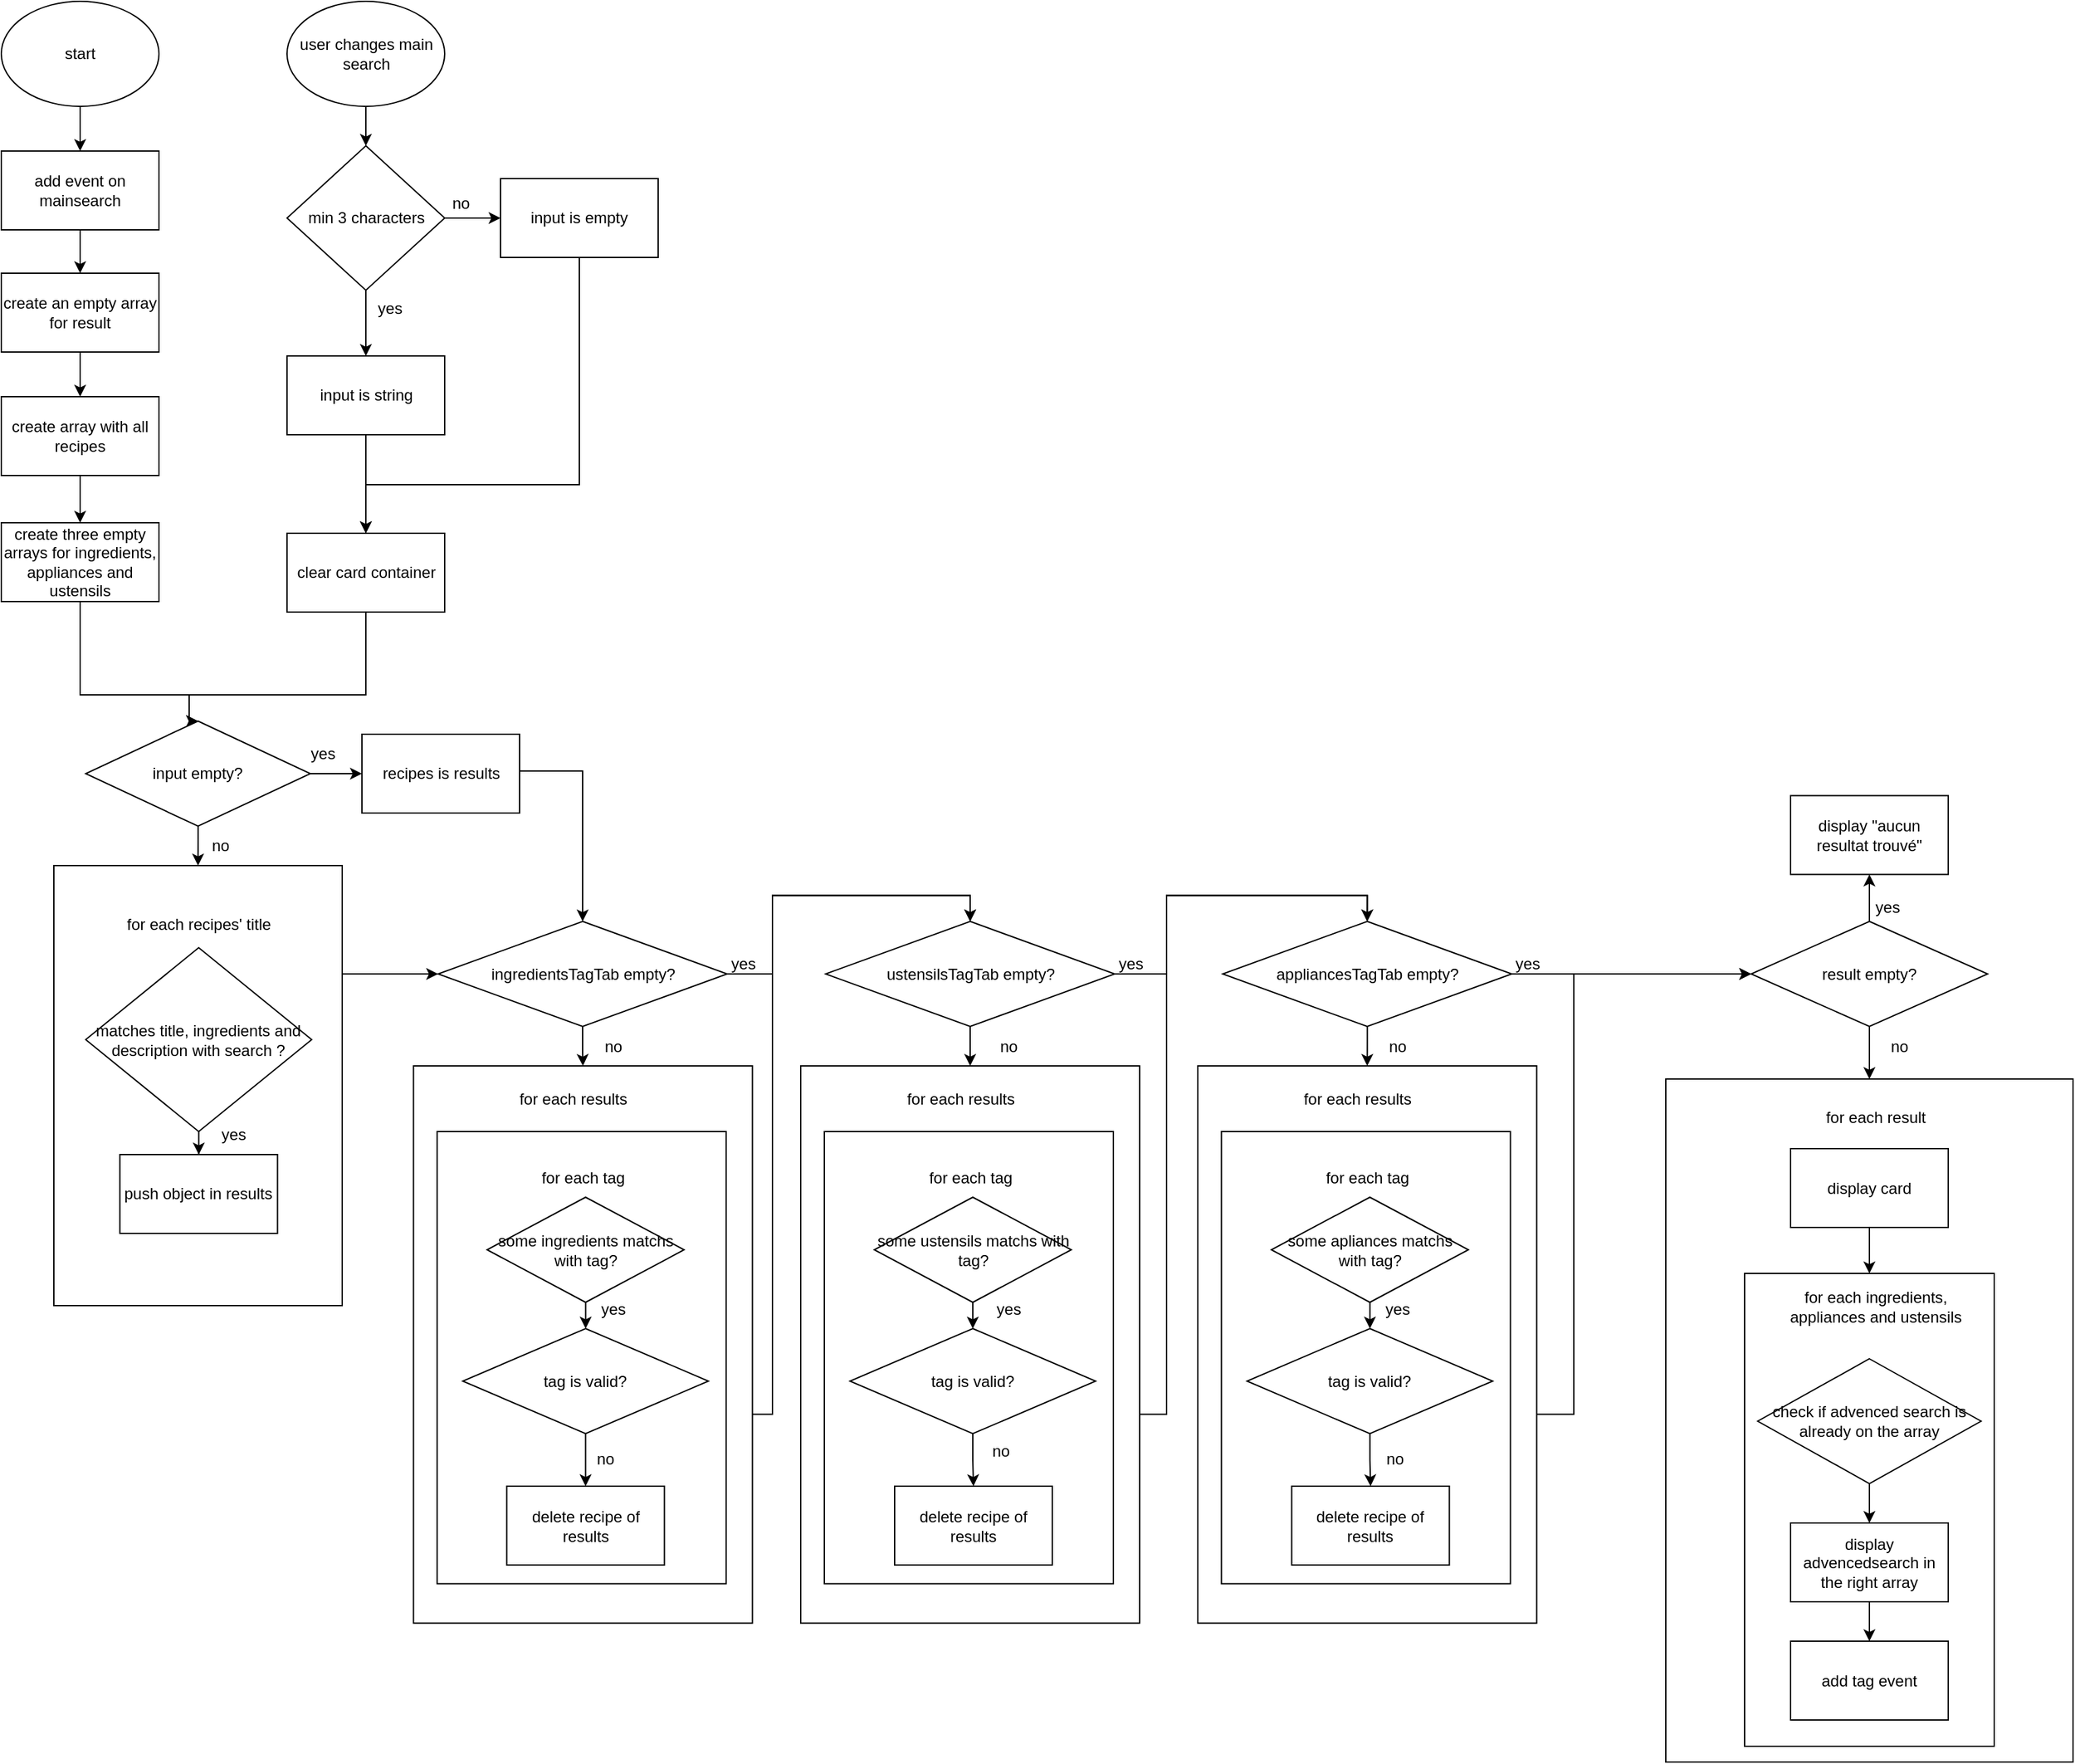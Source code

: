 <mxfile version="20.4.0" type="github">
  <diagram id="KbriIt30uOO37H-ZtImf" name="Page-1">
    <mxGraphModel dx="2386" dy="792" grid="1" gridSize="10" guides="1" tooltips="1" connect="1" arrows="1" fold="1" page="1" pageScale="1" pageWidth="827" pageHeight="1169" math="0" shadow="0">
      <root>
        <mxCell id="0" />
        <mxCell id="1" parent="0" />
        <mxCell id="pcAYn0rIkbZl2m65iKKh-1" style="edgeStyle=orthogonalEdgeStyle;rounded=0;orthogonalLoop=1;jettySize=auto;html=1;entryX=0.5;entryY=0;entryDx=0;entryDy=0;" edge="1" parent="1" source="pcAYn0rIkbZl2m65iKKh-2" target="pcAYn0rIkbZl2m65iKKh-124">
          <mxGeometry relative="1" as="geometry">
            <mxPoint x="-163" y="1096.75" as="targetPoint" />
            <Array as="points">
              <mxPoint x="-193" y="1127.75" />
              <mxPoint x="-193" y="732.75" />
              <mxPoint x="-42" y="732.75" />
            </Array>
          </mxGeometry>
        </mxCell>
        <mxCell id="pcAYn0rIkbZl2m65iKKh-2" value="" style="rounded=0;whiteSpace=wrap;html=1;" vertex="1" parent="1">
          <mxGeometry x="-466.25" y="862.5" width="258" height="424.25" as="geometry" />
        </mxCell>
        <mxCell id="pcAYn0rIkbZl2m65iKKh-8" style="edgeStyle=orthogonalEdgeStyle;rounded=0;orthogonalLoop=1;jettySize=auto;html=1;entryX=0.5;entryY=0;entryDx=0;entryDy=0;" edge="1" parent="1" source="pcAYn0rIkbZl2m65iKKh-9" target="pcAYn0rIkbZl2m65iKKh-11">
          <mxGeometry relative="1" as="geometry" />
        </mxCell>
        <mxCell id="pcAYn0rIkbZl2m65iKKh-9" value="&lt;div&gt;create array with all recipes&lt;/div&gt;" style="rounded=0;whiteSpace=wrap;html=1;" vertex="1" parent="1">
          <mxGeometry x="-780" y="353" width="120" height="60" as="geometry" />
        </mxCell>
        <mxCell id="pcAYn0rIkbZl2m65iKKh-10" style="edgeStyle=orthogonalEdgeStyle;rounded=0;orthogonalLoop=1;jettySize=auto;html=1;entryX=0.5;entryY=0;entryDx=0;entryDy=0;" edge="1" parent="1" source="pcAYn0rIkbZl2m65iKKh-11" target="pcAYn0rIkbZl2m65iKKh-102">
          <mxGeometry relative="1" as="geometry">
            <mxPoint x="-637" y="660" as="targetPoint" />
            <Array as="points">
              <mxPoint x="-720" y="580" />
              <mxPoint x="-637" y="580" />
            </Array>
          </mxGeometry>
        </mxCell>
        <mxCell id="pcAYn0rIkbZl2m65iKKh-11" value="create three empty arrays for ingredients, appliances and ustensils" style="rounded=0;whiteSpace=wrap;html=1;" vertex="1" parent="1">
          <mxGeometry x="-780" y="449" width="120" height="60" as="geometry" />
        </mxCell>
        <mxCell id="pcAYn0rIkbZl2m65iKKh-12" style="edgeStyle=orthogonalEdgeStyle;rounded=0;orthogonalLoop=1;jettySize=auto;html=1;entryX=0.5;entryY=0;entryDx=0;entryDy=0;" edge="1" parent="1" source="pcAYn0rIkbZl2m65iKKh-13" target="pcAYn0rIkbZl2m65iKKh-9">
          <mxGeometry relative="1" as="geometry" />
        </mxCell>
        <mxCell id="pcAYn0rIkbZl2m65iKKh-13" value="create an empty array for result" style="rounded=0;whiteSpace=wrap;html=1;" vertex="1" parent="1">
          <mxGeometry x="-780" y="259" width="120" height="60" as="geometry" />
        </mxCell>
        <mxCell id="pcAYn0rIkbZl2m65iKKh-14" style="edgeStyle=orthogonalEdgeStyle;rounded=0;orthogonalLoop=1;jettySize=auto;html=1;entryX=0.5;entryY=0;entryDx=0;entryDy=0;" edge="1" parent="1" source="pcAYn0rIkbZl2m65iKKh-15" target="pcAYn0rIkbZl2m65iKKh-18">
          <mxGeometry relative="1" as="geometry" />
        </mxCell>
        <mxCell id="pcAYn0rIkbZl2m65iKKh-15" value="user changes main search" style="ellipse;whiteSpace=wrap;html=1;" vertex="1" parent="1">
          <mxGeometry x="-562.5" y="52" width="120" height="80" as="geometry" />
        </mxCell>
        <mxCell id="pcAYn0rIkbZl2m65iKKh-16" style="edgeStyle=orthogonalEdgeStyle;rounded=0;orthogonalLoop=1;jettySize=auto;html=1;" edge="1" parent="1" source="pcAYn0rIkbZl2m65iKKh-18" target="pcAYn0rIkbZl2m65iKKh-149">
          <mxGeometry relative="1" as="geometry" />
        </mxCell>
        <mxCell id="pcAYn0rIkbZl2m65iKKh-17" style="edgeStyle=orthogonalEdgeStyle;rounded=0;orthogonalLoop=1;jettySize=auto;html=1;entryX=0.5;entryY=0;entryDx=0;entryDy=0;" edge="1" parent="1" source="pcAYn0rIkbZl2m65iKKh-18" target="pcAYn0rIkbZl2m65iKKh-147">
          <mxGeometry relative="1" as="geometry" />
        </mxCell>
        <mxCell id="pcAYn0rIkbZl2m65iKKh-18" value="min 3 characters" style="rhombus;whiteSpace=wrap;html=1;" vertex="1" parent="1">
          <mxGeometry x="-562.5" y="162" width="120" height="110" as="geometry" />
        </mxCell>
        <mxCell id="pcAYn0rIkbZl2m65iKKh-19" style="edgeStyle=orthogonalEdgeStyle;rounded=0;orthogonalLoop=1;jettySize=auto;html=1;entryX=0.5;entryY=0;entryDx=0;entryDy=0;" edge="1" parent="1" source="pcAYn0rIkbZl2m65iKKh-20" target="pcAYn0rIkbZl2m65iKKh-22">
          <mxGeometry relative="1" as="geometry" />
        </mxCell>
        <mxCell id="pcAYn0rIkbZl2m65iKKh-20" value="start" style="ellipse;whiteSpace=wrap;html=1;" vertex="1" parent="1">
          <mxGeometry x="-780" y="52" width="120" height="80" as="geometry" />
        </mxCell>
        <mxCell id="pcAYn0rIkbZl2m65iKKh-21" style="edgeStyle=orthogonalEdgeStyle;rounded=0;orthogonalLoop=1;jettySize=auto;html=1;entryX=0.5;entryY=0;entryDx=0;entryDy=0;" edge="1" parent="1" source="pcAYn0rIkbZl2m65iKKh-22" target="pcAYn0rIkbZl2m65iKKh-13">
          <mxGeometry relative="1" as="geometry" />
        </mxCell>
        <mxCell id="pcAYn0rIkbZl2m65iKKh-22" value="add event on mainsearch" style="rounded=0;whiteSpace=wrap;html=1;" vertex="1" parent="1">
          <mxGeometry x="-780" y="166" width="120" height="60" as="geometry" />
        </mxCell>
        <mxCell id="pcAYn0rIkbZl2m65iKKh-23" style="edgeStyle=orthogonalEdgeStyle;rounded=0;orthogonalLoop=1;jettySize=auto;html=1;" edge="1" parent="1" source="pcAYn0rIkbZl2m65iKKh-25" target="pcAYn0rIkbZl2m65iKKh-26">
          <mxGeometry relative="1" as="geometry" />
        </mxCell>
        <mxCell id="pcAYn0rIkbZl2m65iKKh-24" style="edgeStyle=orthogonalEdgeStyle;rounded=0;orthogonalLoop=1;jettySize=auto;html=1;exitX=0.5;exitY=1;exitDx=0;exitDy=0;" edge="1" parent="1" source="pcAYn0rIkbZl2m65iKKh-25" target="pcAYn0rIkbZl2m65iKKh-40">
          <mxGeometry relative="1" as="geometry" />
        </mxCell>
        <mxCell id="pcAYn0rIkbZl2m65iKKh-25" value="result empty?" style="rhombus;whiteSpace=wrap;html=1;" vertex="1" parent="1">
          <mxGeometry x="552" y="752.5" width="180" height="80" as="geometry" />
        </mxCell>
        <mxCell id="pcAYn0rIkbZl2m65iKKh-26" value="display &quot;aucun resultat trouvé&quot;" style="rounded=0;whiteSpace=wrap;html=1;" vertex="1" parent="1">
          <mxGeometry x="582" y="656.75" width="120" height="60" as="geometry" />
        </mxCell>
        <mxCell id="pcAYn0rIkbZl2m65iKKh-27" style="edgeStyle=orthogonalEdgeStyle;rounded=0;orthogonalLoop=1;jettySize=auto;html=1;entryX=0.5;entryY=0;entryDx=0;entryDy=0;" edge="1" parent="1" source="pcAYn0rIkbZl2m65iKKh-28" target="pcAYn0rIkbZl2m65iKKh-102">
          <mxGeometry relative="1" as="geometry">
            <mxPoint x="-502.5" y="554.5" as="targetPoint" />
            <Array as="points">
              <mxPoint x="-502" y="580" />
              <mxPoint x="-637" y="580" />
            </Array>
          </mxGeometry>
        </mxCell>
        <mxCell id="pcAYn0rIkbZl2m65iKKh-28" value="clear card container" style="rounded=0;whiteSpace=wrap;html=1;" vertex="1" parent="1">
          <mxGeometry x="-562.5" y="457" width="120" height="60" as="geometry" />
        </mxCell>
        <mxCell id="pcAYn0rIkbZl2m65iKKh-40" value="" style="rounded=0;whiteSpace=wrap;html=1;" vertex="1" parent="1">
          <mxGeometry x="487" y="872.5" width="310" height="520" as="geometry" />
        </mxCell>
        <mxCell id="pcAYn0rIkbZl2m65iKKh-41" value="for each result" style="text;html=1;strokeColor=none;fillColor=none;align=center;verticalAlign=middle;whiteSpace=wrap;rounded=0;" vertex="1" parent="1">
          <mxGeometry x="607" y="887" width="80" height="30" as="geometry" />
        </mxCell>
        <mxCell id="pcAYn0rIkbZl2m65iKKh-42" style="edgeStyle=orthogonalEdgeStyle;rounded=0;orthogonalLoop=1;jettySize=auto;html=1;entryX=0.5;entryY=0;entryDx=0;entryDy=0;" edge="1" parent="1" source="pcAYn0rIkbZl2m65iKKh-43" target="pcAYn0rIkbZl2m65iKKh-44">
          <mxGeometry relative="1" as="geometry" />
        </mxCell>
        <mxCell id="pcAYn0rIkbZl2m65iKKh-43" value="display card" style="rounded=0;whiteSpace=wrap;html=1;" vertex="1" parent="1">
          <mxGeometry x="582" y="925.5" width="120" height="60" as="geometry" />
        </mxCell>
        <mxCell id="pcAYn0rIkbZl2m65iKKh-44" value="" style="rounded=0;whiteSpace=wrap;html=1;" vertex="1" parent="1">
          <mxGeometry x="547" y="1020.5" width="190" height="360" as="geometry" />
        </mxCell>
        <mxCell id="pcAYn0rIkbZl2m65iKKh-45" style="edgeStyle=orthogonalEdgeStyle;rounded=0;orthogonalLoop=1;jettySize=auto;html=1;" edge="1" parent="1" source="pcAYn0rIkbZl2m65iKKh-46" target="pcAYn0rIkbZl2m65iKKh-50">
          <mxGeometry relative="1" as="geometry" />
        </mxCell>
        <mxCell id="pcAYn0rIkbZl2m65iKKh-46" value="display advencedsearch in the right array" style="rounded=0;whiteSpace=wrap;html=1;" vertex="1" parent="1">
          <mxGeometry x="582" y="1210.5" width="120" height="60" as="geometry" />
        </mxCell>
        <mxCell id="pcAYn0rIkbZl2m65iKKh-47" style="edgeStyle=orthogonalEdgeStyle;rounded=0;orthogonalLoop=1;jettySize=auto;html=1;" edge="1" parent="1" source="pcAYn0rIkbZl2m65iKKh-48" target="pcAYn0rIkbZl2m65iKKh-46">
          <mxGeometry relative="1" as="geometry" />
        </mxCell>
        <mxCell id="pcAYn0rIkbZl2m65iKKh-48" value="check if advenced search is already on the array" style="rhombus;whiteSpace=wrap;html=1;" vertex="1" parent="1">
          <mxGeometry x="557" y="1085.5" width="170" height="95" as="geometry" />
        </mxCell>
        <mxCell id="pcAYn0rIkbZl2m65iKKh-49" value="for each ingredients, appliances and ustensils" style="text;html=1;strokeColor=none;fillColor=none;align=center;verticalAlign=middle;whiteSpace=wrap;rounded=0;" vertex="1" parent="1">
          <mxGeometry x="572" y="1030.5" width="150" height="30" as="geometry" />
        </mxCell>
        <mxCell id="pcAYn0rIkbZl2m65iKKh-50" value="add tag event" style="rounded=0;whiteSpace=wrap;html=1;" vertex="1" parent="1">
          <mxGeometry x="582" y="1300.5" width="120" height="60" as="geometry" />
        </mxCell>
        <mxCell id="pcAYn0rIkbZl2m65iKKh-100" style="edgeStyle=orthogonalEdgeStyle;rounded=0;orthogonalLoop=1;jettySize=auto;html=1;" edge="1" parent="1" source="pcAYn0rIkbZl2m65iKKh-102" target="pcAYn0rIkbZl2m65iKKh-151">
          <mxGeometry relative="1" as="geometry" />
        </mxCell>
        <mxCell id="pcAYn0rIkbZl2m65iKKh-101" style="edgeStyle=orthogonalEdgeStyle;rounded=0;orthogonalLoop=1;jettySize=auto;html=1;entryX=0.5;entryY=0;entryDx=0;entryDy=0;" edge="1" parent="1" source="pcAYn0rIkbZl2m65iKKh-102" target="pcAYn0rIkbZl2m65iKKh-104">
          <mxGeometry relative="1" as="geometry" />
        </mxCell>
        <mxCell id="pcAYn0rIkbZl2m65iKKh-102" value="input empty?" style="rhombus;whiteSpace=wrap;html=1;" vertex="1" parent="1">
          <mxGeometry x="-715.75" y="600" width="171" height="80" as="geometry" />
        </mxCell>
        <mxCell id="pcAYn0rIkbZl2m65iKKh-103" style="edgeStyle=orthogonalEdgeStyle;rounded=0;orthogonalLoop=1;jettySize=auto;html=1;entryX=0;entryY=0.5;entryDx=0;entryDy=0;" edge="1" parent="1" source="pcAYn0rIkbZl2m65iKKh-104" target="pcAYn0rIkbZl2m65iKKh-111">
          <mxGeometry relative="1" as="geometry">
            <Array as="points">
              <mxPoint x="-493" y="793" />
            </Array>
          </mxGeometry>
        </mxCell>
        <mxCell id="pcAYn0rIkbZl2m65iKKh-104" value="" style="rounded=0;whiteSpace=wrap;html=1;" vertex="1" parent="1">
          <mxGeometry x="-740" y="710" width="219.5" height="335" as="geometry" />
        </mxCell>
        <mxCell id="pcAYn0rIkbZl2m65iKKh-105" value="for each recipes&#39; title" style="text;html=1;strokeColor=none;fillColor=none;align=center;verticalAlign=middle;whiteSpace=wrap;rounded=0;" vertex="1" parent="1">
          <mxGeometry x="-694.25" y="740" width="129" height="30" as="geometry" />
        </mxCell>
        <mxCell id="pcAYn0rIkbZl2m65iKKh-106" style="edgeStyle=orthogonalEdgeStyle;rounded=0;orthogonalLoop=1;jettySize=auto;html=1;" edge="1" parent="1" source="pcAYn0rIkbZl2m65iKKh-107" target="pcAYn0rIkbZl2m65iKKh-108">
          <mxGeometry relative="1" as="geometry" />
        </mxCell>
        <mxCell id="pcAYn0rIkbZl2m65iKKh-107" value="matches title, ingredients and description with search ?" style="rhombus;whiteSpace=wrap;html=1;" vertex="1" parent="1">
          <mxGeometry x="-715.75" y="772.5" width="172" height="140" as="geometry" />
        </mxCell>
        <mxCell id="pcAYn0rIkbZl2m65iKKh-108" value="push object in results" style="rounded=0;whiteSpace=wrap;html=1;" vertex="1" parent="1">
          <mxGeometry x="-689.75" y="930" width="120" height="60" as="geometry" />
        </mxCell>
        <mxCell id="pcAYn0rIkbZl2m65iKKh-109" style="edgeStyle=orthogonalEdgeStyle;rounded=0;orthogonalLoop=1;jettySize=auto;html=1;entryX=0.5;entryY=0;entryDx=0;entryDy=0;" edge="1" parent="1" source="pcAYn0rIkbZl2m65iKKh-111" target="pcAYn0rIkbZl2m65iKKh-2">
          <mxGeometry relative="1" as="geometry" />
        </mxCell>
        <mxCell id="pcAYn0rIkbZl2m65iKKh-110" style="edgeStyle=orthogonalEdgeStyle;rounded=0;orthogonalLoop=1;jettySize=auto;html=1;entryX=0.5;entryY=0;entryDx=0;entryDy=0;" edge="1" parent="1" source="pcAYn0rIkbZl2m65iKKh-111" target="pcAYn0rIkbZl2m65iKKh-124">
          <mxGeometry relative="1" as="geometry">
            <Array as="points">
              <mxPoint x="-193" y="792.75" />
              <mxPoint x="-193" y="732.75" />
              <mxPoint x="-42" y="732.75" />
            </Array>
          </mxGeometry>
        </mxCell>
        <mxCell id="pcAYn0rIkbZl2m65iKKh-111" value="ingredientsTagTab empty?" style="rhombus;whiteSpace=wrap;html=1;" vertex="1" parent="1">
          <mxGeometry x="-447.5" y="752.5" width="220" height="80" as="geometry" />
        </mxCell>
        <mxCell id="pcAYn0rIkbZl2m65iKKh-112" value="for each results" style="text;html=1;strokeColor=none;fillColor=none;align=center;verticalAlign=middle;whiteSpace=wrap;rounded=0;" vertex="1" parent="1">
          <mxGeometry x="-404.75" y="872.5" width="121" height="30" as="geometry" />
        </mxCell>
        <mxCell id="pcAYn0rIkbZl2m65iKKh-113" value="" style="rounded=0;whiteSpace=wrap;html=1;" vertex="1" parent="1">
          <mxGeometry x="-448.25" y="912.5" width="220" height="344.25" as="geometry" />
        </mxCell>
        <mxCell id="pcAYn0rIkbZl2m65iKKh-114" value="for each tag" style="text;html=1;strokeColor=none;fillColor=none;align=center;verticalAlign=middle;whiteSpace=wrap;rounded=0;" vertex="1" parent="1">
          <mxGeometry x="-400.25" y="932.5" width="126" height="30" as="geometry" />
        </mxCell>
        <mxCell id="pcAYn0rIkbZl2m65iKKh-115" style="edgeStyle=orthogonalEdgeStyle;rounded=0;orthogonalLoop=1;jettySize=auto;html=1;entryX=0.5;entryY=0;entryDx=0;entryDy=0;" edge="1" parent="1" source="pcAYn0rIkbZl2m65iKKh-116">
          <mxGeometry relative="1" as="geometry">
            <mxPoint x="-335.25" y="1062.5" as="targetPoint" />
          </mxGeometry>
        </mxCell>
        <mxCell id="pcAYn0rIkbZl2m65iKKh-116" value="some ingredients matchs with tag?" style="rhombus;whiteSpace=wrap;html=1;" vertex="1" parent="1">
          <mxGeometry x="-410.25" y="962.5" width="150" height="80" as="geometry" />
        </mxCell>
        <mxCell id="pcAYn0rIkbZl2m65iKKh-117" style="edgeStyle=orthogonalEdgeStyle;rounded=0;orthogonalLoop=1;jettySize=auto;html=1;" edge="1" parent="1" source="pcAYn0rIkbZl2m65iKKh-118" target="pcAYn0rIkbZl2m65iKKh-119">
          <mxGeometry relative="1" as="geometry" />
        </mxCell>
        <mxCell id="pcAYn0rIkbZl2m65iKKh-118" value="tag is valid?" style="rhombus;whiteSpace=wrap;html=1;" vertex="1" parent="1">
          <mxGeometry x="-428.75" y="1062.5" width="187" height="80" as="geometry" />
        </mxCell>
        <mxCell id="pcAYn0rIkbZl2m65iKKh-119" value="delete recipe of results" style="rounded=0;whiteSpace=wrap;html=1;" vertex="1" parent="1">
          <mxGeometry x="-395.25" y="1182.5" width="120" height="60" as="geometry" />
        </mxCell>
        <mxCell id="pcAYn0rIkbZl2m65iKKh-120" style="edgeStyle=orthogonalEdgeStyle;rounded=0;orthogonalLoop=1;jettySize=auto;html=1;entryX=0.5;entryY=0;entryDx=0;entryDy=0;" edge="1" parent="1" source="pcAYn0rIkbZl2m65iKKh-121" target="pcAYn0rIkbZl2m65iKKh-137">
          <mxGeometry relative="1" as="geometry">
            <mxPoint x="162" y="851.5" as="targetPoint" />
            <Array as="points">
              <mxPoint x="107" y="1127.75" />
              <mxPoint x="107" y="732.75" />
              <mxPoint x="260" y="732.75" />
            </Array>
          </mxGeometry>
        </mxCell>
        <mxCell id="pcAYn0rIkbZl2m65iKKh-121" value="" style="rounded=0;whiteSpace=wrap;html=1;" vertex="1" parent="1">
          <mxGeometry x="-171.5" y="862.5" width="258" height="424.25" as="geometry" />
        </mxCell>
        <mxCell id="pcAYn0rIkbZl2m65iKKh-122" style="edgeStyle=orthogonalEdgeStyle;rounded=0;orthogonalLoop=1;jettySize=auto;html=1;entryX=0.5;entryY=0;entryDx=0;entryDy=0;" edge="1" parent="1" source="pcAYn0rIkbZl2m65iKKh-124" target="pcAYn0rIkbZl2m65iKKh-121">
          <mxGeometry relative="1" as="geometry" />
        </mxCell>
        <mxCell id="pcAYn0rIkbZl2m65iKKh-123" style="edgeStyle=orthogonalEdgeStyle;rounded=0;orthogonalLoop=1;jettySize=auto;html=1;entryX=0.5;entryY=0;entryDx=0;entryDy=0;" edge="1" parent="1" source="pcAYn0rIkbZl2m65iKKh-124" target="pcAYn0rIkbZl2m65iKKh-137">
          <mxGeometry relative="1" as="geometry">
            <Array as="points">
              <mxPoint x="107" y="792.75" />
              <mxPoint x="107" y="732.75" />
              <mxPoint x="260" y="732.75" />
            </Array>
          </mxGeometry>
        </mxCell>
        <mxCell id="pcAYn0rIkbZl2m65iKKh-124" value="ustensilsTagTab empty?" style="rhombus;whiteSpace=wrap;html=1;" vertex="1" parent="1">
          <mxGeometry x="-152.5" y="752.5" width="220" height="80" as="geometry" />
        </mxCell>
        <mxCell id="pcAYn0rIkbZl2m65iKKh-125" value="for each results" style="text;html=1;strokeColor=none;fillColor=none;align=center;verticalAlign=middle;whiteSpace=wrap;rounded=0;" vertex="1" parent="1">
          <mxGeometry x="-110" y="872.5" width="121" height="30" as="geometry" />
        </mxCell>
        <mxCell id="pcAYn0rIkbZl2m65iKKh-126" value="" style="rounded=0;whiteSpace=wrap;html=1;" vertex="1" parent="1">
          <mxGeometry x="-153.5" y="912.5" width="220" height="344.25" as="geometry" />
        </mxCell>
        <mxCell id="pcAYn0rIkbZl2m65iKKh-127" value="for each tag" style="text;html=1;strokeColor=none;fillColor=none;align=center;verticalAlign=middle;whiteSpace=wrap;rounded=0;" vertex="1" parent="1">
          <mxGeometry x="-105.5" y="932.5" width="126" height="30" as="geometry" />
        </mxCell>
        <mxCell id="pcAYn0rIkbZl2m65iKKh-128" style="edgeStyle=orthogonalEdgeStyle;rounded=0;orthogonalLoop=1;jettySize=auto;html=1;entryX=0.5;entryY=0;entryDx=0;entryDy=0;" edge="1" parent="1" source="pcAYn0rIkbZl2m65iKKh-129">
          <mxGeometry relative="1" as="geometry">
            <mxPoint x="-40.5" y="1062.5" as="targetPoint" />
          </mxGeometry>
        </mxCell>
        <mxCell id="pcAYn0rIkbZl2m65iKKh-129" value="some ustensils matchs with tag?" style="rhombus;whiteSpace=wrap;html=1;" vertex="1" parent="1">
          <mxGeometry x="-115.5" y="962.5" width="150" height="80" as="geometry" />
        </mxCell>
        <mxCell id="pcAYn0rIkbZl2m65iKKh-130" style="edgeStyle=orthogonalEdgeStyle;rounded=0;orthogonalLoop=1;jettySize=auto;html=1;" edge="1" parent="1" source="pcAYn0rIkbZl2m65iKKh-131" target="pcAYn0rIkbZl2m65iKKh-132">
          <mxGeometry relative="1" as="geometry" />
        </mxCell>
        <mxCell id="pcAYn0rIkbZl2m65iKKh-131" value="tag is valid?" style="rhombus;whiteSpace=wrap;html=1;" vertex="1" parent="1">
          <mxGeometry x="-134" y="1062.5" width="187" height="80" as="geometry" />
        </mxCell>
        <mxCell id="pcAYn0rIkbZl2m65iKKh-132" value="delete recipe of results" style="rounded=0;whiteSpace=wrap;html=1;" vertex="1" parent="1">
          <mxGeometry x="-100" y="1182.5" width="120" height="60" as="geometry" />
        </mxCell>
        <mxCell id="pcAYn0rIkbZl2m65iKKh-133" style="edgeStyle=orthogonalEdgeStyle;rounded=0;orthogonalLoop=1;jettySize=auto;html=1;entryX=0;entryY=0.5;entryDx=0;entryDy=0;" edge="1" parent="1" source="pcAYn0rIkbZl2m65iKKh-134" target="pcAYn0rIkbZl2m65iKKh-25">
          <mxGeometry relative="1" as="geometry">
            <mxPoint x="570" y="788.25" as="targetPoint" />
            <Array as="points">
              <mxPoint x="417" y="1127.75" />
              <mxPoint x="417" y="792.75" />
            </Array>
          </mxGeometry>
        </mxCell>
        <mxCell id="pcAYn0rIkbZl2m65iKKh-134" value="" style="rounded=0;whiteSpace=wrap;html=1;" vertex="1" parent="1">
          <mxGeometry x="130.75" y="862.5" width="258" height="424.25" as="geometry" />
        </mxCell>
        <mxCell id="pcAYn0rIkbZl2m65iKKh-135" style="edgeStyle=orthogonalEdgeStyle;rounded=0;orthogonalLoop=1;jettySize=auto;html=1;entryX=0.5;entryY=0;entryDx=0;entryDy=0;" edge="1" parent="1" source="pcAYn0rIkbZl2m65iKKh-137" target="pcAYn0rIkbZl2m65iKKh-134">
          <mxGeometry relative="1" as="geometry" />
        </mxCell>
        <mxCell id="pcAYn0rIkbZl2m65iKKh-136" style="edgeStyle=orthogonalEdgeStyle;rounded=0;orthogonalLoop=1;jettySize=auto;html=1;entryX=0;entryY=0.5;entryDx=0;entryDy=0;" edge="1" parent="1" source="pcAYn0rIkbZl2m65iKKh-137" target="pcAYn0rIkbZl2m65iKKh-25">
          <mxGeometry relative="1" as="geometry" />
        </mxCell>
        <mxCell id="pcAYn0rIkbZl2m65iKKh-137" value="appliancesTagTab empty?" style="rhombus;whiteSpace=wrap;html=1;" vertex="1" parent="1">
          <mxGeometry x="149.75" y="752.5" width="220" height="80" as="geometry" />
        </mxCell>
        <mxCell id="pcAYn0rIkbZl2m65iKKh-138" value="for each results" style="text;html=1;strokeColor=none;fillColor=none;align=center;verticalAlign=middle;whiteSpace=wrap;rounded=0;" vertex="1" parent="1">
          <mxGeometry x="192.25" y="872.5" width="121" height="30" as="geometry" />
        </mxCell>
        <mxCell id="pcAYn0rIkbZl2m65iKKh-139" value="" style="rounded=0;whiteSpace=wrap;html=1;" vertex="1" parent="1">
          <mxGeometry x="148.75" y="912.5" width="220" height="344.25" as="geometry" />
        </mxCell>
        <mxCell id="pcAYn0rIkbZl2m65iKKh-140" value="for each tag" style="text;html=1;strokeColor=none;fillColor=none;align=center;verticalAlign=middle;whiteSpace=wrap;rounded=0;" vertex="1" parent="1">
          <mxGeometry x="196.75" y="932.5" width="126" height="30" as="geometry" />
        </mxCell>
        <mxCell id="pcAYn0rIkbZl2m65iKKh-141" style="edgeStyle=orthogonalEdgeStyle;rounded=0;orthogonalLoop=1;jettySize=auto;html=1;entryX=0.5;entryY=0;entryDx=0;entryDy=0;" edge="1" parent="1" source="pcAYn0rIkbZl2m65iKKh-142">
          <mxGeometry relative="1" as="geometry">
            <mxPoint x="261.75" y="1062.5" as="targetPoint" />
          </mxGeometry>
        </mxCell>
        <mxCell id="pcAYn0rIkbZl2m65iKKh-142" value="some apliances matchs with tag?" style="rhombus;whiteSpace=wrap;html=1;" vertex="1" parent="1">
          <mxGeometry x="186.75" y="962.5" width="150" height="80" as="geometry" />
        </mxCell>
        <mxCell id="pcAYn0rIkbZl2m65iKKh-143" style="edgeStyle=orthogonalEdgeStyle;rounded=0;orthogonalLoop=1;jettySize=auto;html=1;" edge="1" parent="1" source="pcAYn0rIkbZl2m65iKKh-144" target="pcAYn0rIkbZl2m65iKKh-145">
          <mxGeometry relative="1" as="geometry" />
        </mxCell>
        <mxCell id="pcAYn0rIkbZl2m65iKKh-144" value="tag is valid?" style="rhombus;whiteSpace=wrap;html=1;" vertex="1" parent="1">
          <mxGeometry x="168.25" y="1062.5" width="187" height="80" as="geometry" />
        </mxCell>
        <mxCell id="pcAYn0rIkbZl2m65iKKh-145" value="delete recipe of results" style="rounded=0;whiteSpace=wrap;html=1;" vertex="1" parent="1">
          <mxGeometry x="202.25" y="1182.5" width="120" height="60" as="geometry" />
        </mxCell>
        <mxCell id="pcAYn0rIkbZl2m65iKKh-146" style="edgeStyle=orthogonalEdgeStyle;rounded=0;orthogonalLoop=1;jettySize=auto;html=1;" edge="1" parent="1" source="pcAYn0rIkbZl2m65iKKh-147" target="pcAYn0rIkbZl2m65iKKh-28">
          <mxGeometry relative="1" as="geometry" />
        </mxCell>
        <mxCell id="pcAYn0rIkbZl2m65iKKh-147" value="input is string" style="rounded=0;whiteSpace=wrap;html=1;" vertex="1" parent="1">
          <mxGeometry x="-562.5" y="322" width="120" height="60" as="geometry" />
        </mxCell>
        <mxCell id="pcAYn0rIkbZl2m65iKKh-148" style="edgeStyle=orthogonalEdgeStyle;rounded=0;orthogonalLoop=1;jettySize=auto;html=1;entryX=0.5;entryY=0;entryDx=0;entryDy=0;" edge="1" parent="1" source="pcAYn0rIkbZl2m65iKKh-149" target="pcAYn0rIkbZl2m65iKKh-28">
          <mxGeometry relative="1" as="geometry">
            <Array as="points">
              <mxPoint x="-340" y="420" />
              <mxPoint x="-502" y="420" />
            </Array>
          </mxGeometry>
        </mxCell>
        <mxCell id="pcAYn0rIkbZl2m65iKKh-149" value="input is empty" style="rounded=0;whiteSpace=wrap;html=1;" vertex="1" parent="1">
          <mxGeometry x="-400" y="187" width="120" height="60" as="geometry" />
        </mxCell>
        <mxCell id="pcAYn0rIkbZl2m65iKKh-150" style="edgeStyle=orthogonalEdgeStyle;rounded=0;orthogonalLoop=1;jettySize=auto;html=1;entryX=0.5;entryY=0;entryDx=0;entryDy=0;" edge="1" parent="1" source="pcAYn0rIkbZl2m65iKKh-151" target="pcAYn0rIkbZl2m65iKKh-111">
          <mxGeometry relative="1" as="geometry">
            <Array as="points">
              <mxPoint x="-337" y="638" />
            </Array>
          </mxGeometry>
        </mxCell>
        <mxCell id="pcAYn0rIkbZl2m65iKKh-151" value="recipes is results" style="rounded=0;whiteSpace=wrap;html=1;" vertex="1" parent="1">
          <mxGeometry x="-505.5" y="610" width="120" height="60" as="geometry" />
        </mxCell>
        <mxCell id="pcAYn0rIkbZl2m65iKKh-152" value="no" style="text;html=1;strokeColor=none;fillColor=none;align=center;verticalAlign=middle;whiteSpace=wrap;rounded=0;" vertex="1" parent="1">
          <mxGeometry x="-343.75" y="832.75" width="60" height="30" as="geometry" />
        </mxCell>
        <mxCell id="pcAYn0rIkbZl2m65iKKh-153" value="no" style="text;html=1;strokeColor=none;fillColor=none;align=center;verticalAlign=middle;whiteSpace=wrap;rounded=0;" vertex="1" parent="1">
          <mxGeometry x="-43.5" y="832.75" width="60" height="30" as="geometry" />
        </mxCell>
        <mxCell id="pcAYn0rIkbZl2m65iKKh-154" value="no" style="text;html=1;strokeColor=none;fillColor=none;align=center;verticalAlign=middle;whiteSpace=wrap;rounded=0;" vertex="1" parent="1">
          <mxGeometry x="253.25" y="832.5" width="60" height="30" as="geometry" />
        </mxCell>
        <mxCell id="pcAYn0rIkbZl2m65iKKh-155" value="no" style="text;html=1;strokeColor=none;fillColor=none;align=center;verticalAlign=middle;whiteSpace=wrap;rounded=0;" vertex="1" parent="1">
          <mxGeometry x="635" y="832.75" width="60" height="30" as="geometry" />
        </mxCell>
        <mxCell id="pcAYn0rIkbZl2m65iKKh-156" value="no" style="text;html=1;strokeColor=none;fillColor=none;align=center;verticalAlign=middle;whiteSpace=wrap;rounded=0;" vertex="1" parent="1">
          <mxGeometry x="-350" y="1146.75" width="60" height="30" as="geometry" />
        </mxCell>
        <mxCell id="pcAYn0rIkbZl2m65iKKh-157" value="no" style="text;html=1;strokeColor=none;fillColor=none;align=center;verticalAlign=middle;whiteSpace=wrap;rounded=0;" vertex="1" parent="1">
          <mxGeometry x="-49.5" y="1141.25" width="60" height="30" as="geometry" />
        </mxCell>
        <mxCell id="pcAYn0rIkbZl2m65iKKh-158" value="no" style="text;html=1;strokeColor=none;fillColor=none;align=center;verticalAlign=middle;whiteSpace=wrap;rounded=0;" vertex="1" parent="1">
          <mxGeometry x="250.5" y="1146.75" width="60" height="30" as="geometry" />
        </mxCell>
        <mxCell id="pcAYn0rIkbZl2m65iKKh-159" value="no" style="text;html=1;strokeColor=none;fillColor=none;align=center;verticalAlign=middle;whiteSpace=wrap;rounded=0;" vertex="1" parent="1">
          <mxGeometry x="-643" y="680" width="60" height="30" as="geometry" />
        </mxCell>
        <mxCell id="pcAYn0rIkbZl2m65iKKh-160" value="no" style="text;html=1;strokeColor=none;fillColor=none;align=center;verticalAlign=middle;whiteSpace=wrap;rounded=0;" vertex="1" parent="1">
          <mxGeometry x="-460" y="191" width="60" height="30" as="geometry" />
        </mxCell>
        <mxCell id="pcAYn0rIkbZl2m65iKKh-167" value="yes" style="text;html=1;strokeColor=none;fillColor=none;align=center;verticalAlign=middle;whiteSpace=wrap;rounded=0;" vertex="1" parent="1">
          <mxGeometry x="-514.5" y="271" width="60" height="30" as="geometry" />
        </mxCell>
        <mxCell id="pcAYn0rIkbZl2m65iKKh-168" value="yes" style="text;html=1;strokeColor=none;fillColor=none;align=center;verticalAlign=middle;whiteSpace=wrap;rounded=0;" vertex="1" parent="1">
          <mxGeometry x="-565.25" y="610" width="60" height="30" as="geometry" />
        </mxCell>
        <mxCell id="pcAYn0rIkbZl2m65iKKh-169" value="yes" style="text;html=1;strokeColor=none;fillColor=none;align=center;verticalAlign=middle;whiteSpace=wrap;rounded=0;" vertex="1" parent="1">
          <mxGeometry x="-633" y="900" width="60" height="30" as="geometry" />
        </mxCell>
        <mxCell id="pcAYn0rIkbZl2m65iKKh-170" value="yes" style="text;html=1;strokeColor=none;fillColor=none;align=center;verticalAlign=middle;whiteSpace=wrap;rounded=0;" vertex="1" parent="1">
          <mxGeometry x="-245.25" y="770" width="60" height="30" as="geometry" />
        </mxCell>
        <mxCell id="pcAYn0rIkbZl2m65iKKh-171" value="yes" style="text;html=1;strokeColor=none;fillColor=none;align=center;verticalAlign=middle;whiteSpace=wrap;rounded=0;" vertex="1" parent="1">
          <mxGeometry x="49.5" y="770" width="60" height="30" as="geometry" />
        </mxCell>
        <mxCell id="pcAYn0rIkbZl2m65iKKh-172" value="yes" style="text;html=1;strokeColor=none;fillColor=none;align=center;verticalAlign=middle;whiteSpace=wrap;rounded=0;" vertex="1" parent="1">
          <mxGeometry x="352" y="770" width="60" height="30" as="geometry" />
        </mxCell>
        <mxCell id="pcAYn0rIkbZl2m65iKKh-173" value="yes" style="text;html=1;strokeColor=none;fillColor=none;align=center;verticalAlign=middle;whiteSpace=wrap;rounded=0;" vertex="1" parent="1">
          <mxGeometry x="-343.75" y="1032.5" width="60" height="30" as="geometry" />
        </mxCell>
        <mxCell id="pcAYn0rIkbZl2m65iKKh-174" value="yes" style="text;html=1;strokeColor=none;fillColor=none;align=center;verticalAlign=middle;whiteSpace=wrap;rounded=0;" vertex="1" parent="1">
          <mxGeometry x="-43.5" y="1032.5" width="60" height="30" as="geometry" />
        </mxCell>
        <mxCell id="pcAYn0rIkbZl2m65iKKh-175" value="yes" style="text;html=1;strokeColor=none;fillColor=none;align=center;verticalAlign=middle;whiteSpace=wrap;rounded=0;" vertex="1" parent="1">
          <mxGeometry x="253.25" y="1032.5" width="60" height="30" as="geometry" />
        </mxCell>
        <mxCell id="pcAYn0rIkbZl2m65iKKh-176" value="yes" style="text;html=1;strokeColor=none;fillColor=none;align=center;verticalAlign=middle;whiteSpace=wrap;rounded=0;" vertex="1" parent="1">
          <mxGeometry x="626" y="726.75" width="60" height="30" as="geometry" />
        </mxCell>
      </root>
    </mxGraphModel>
  </diagram>
</mxfile>
